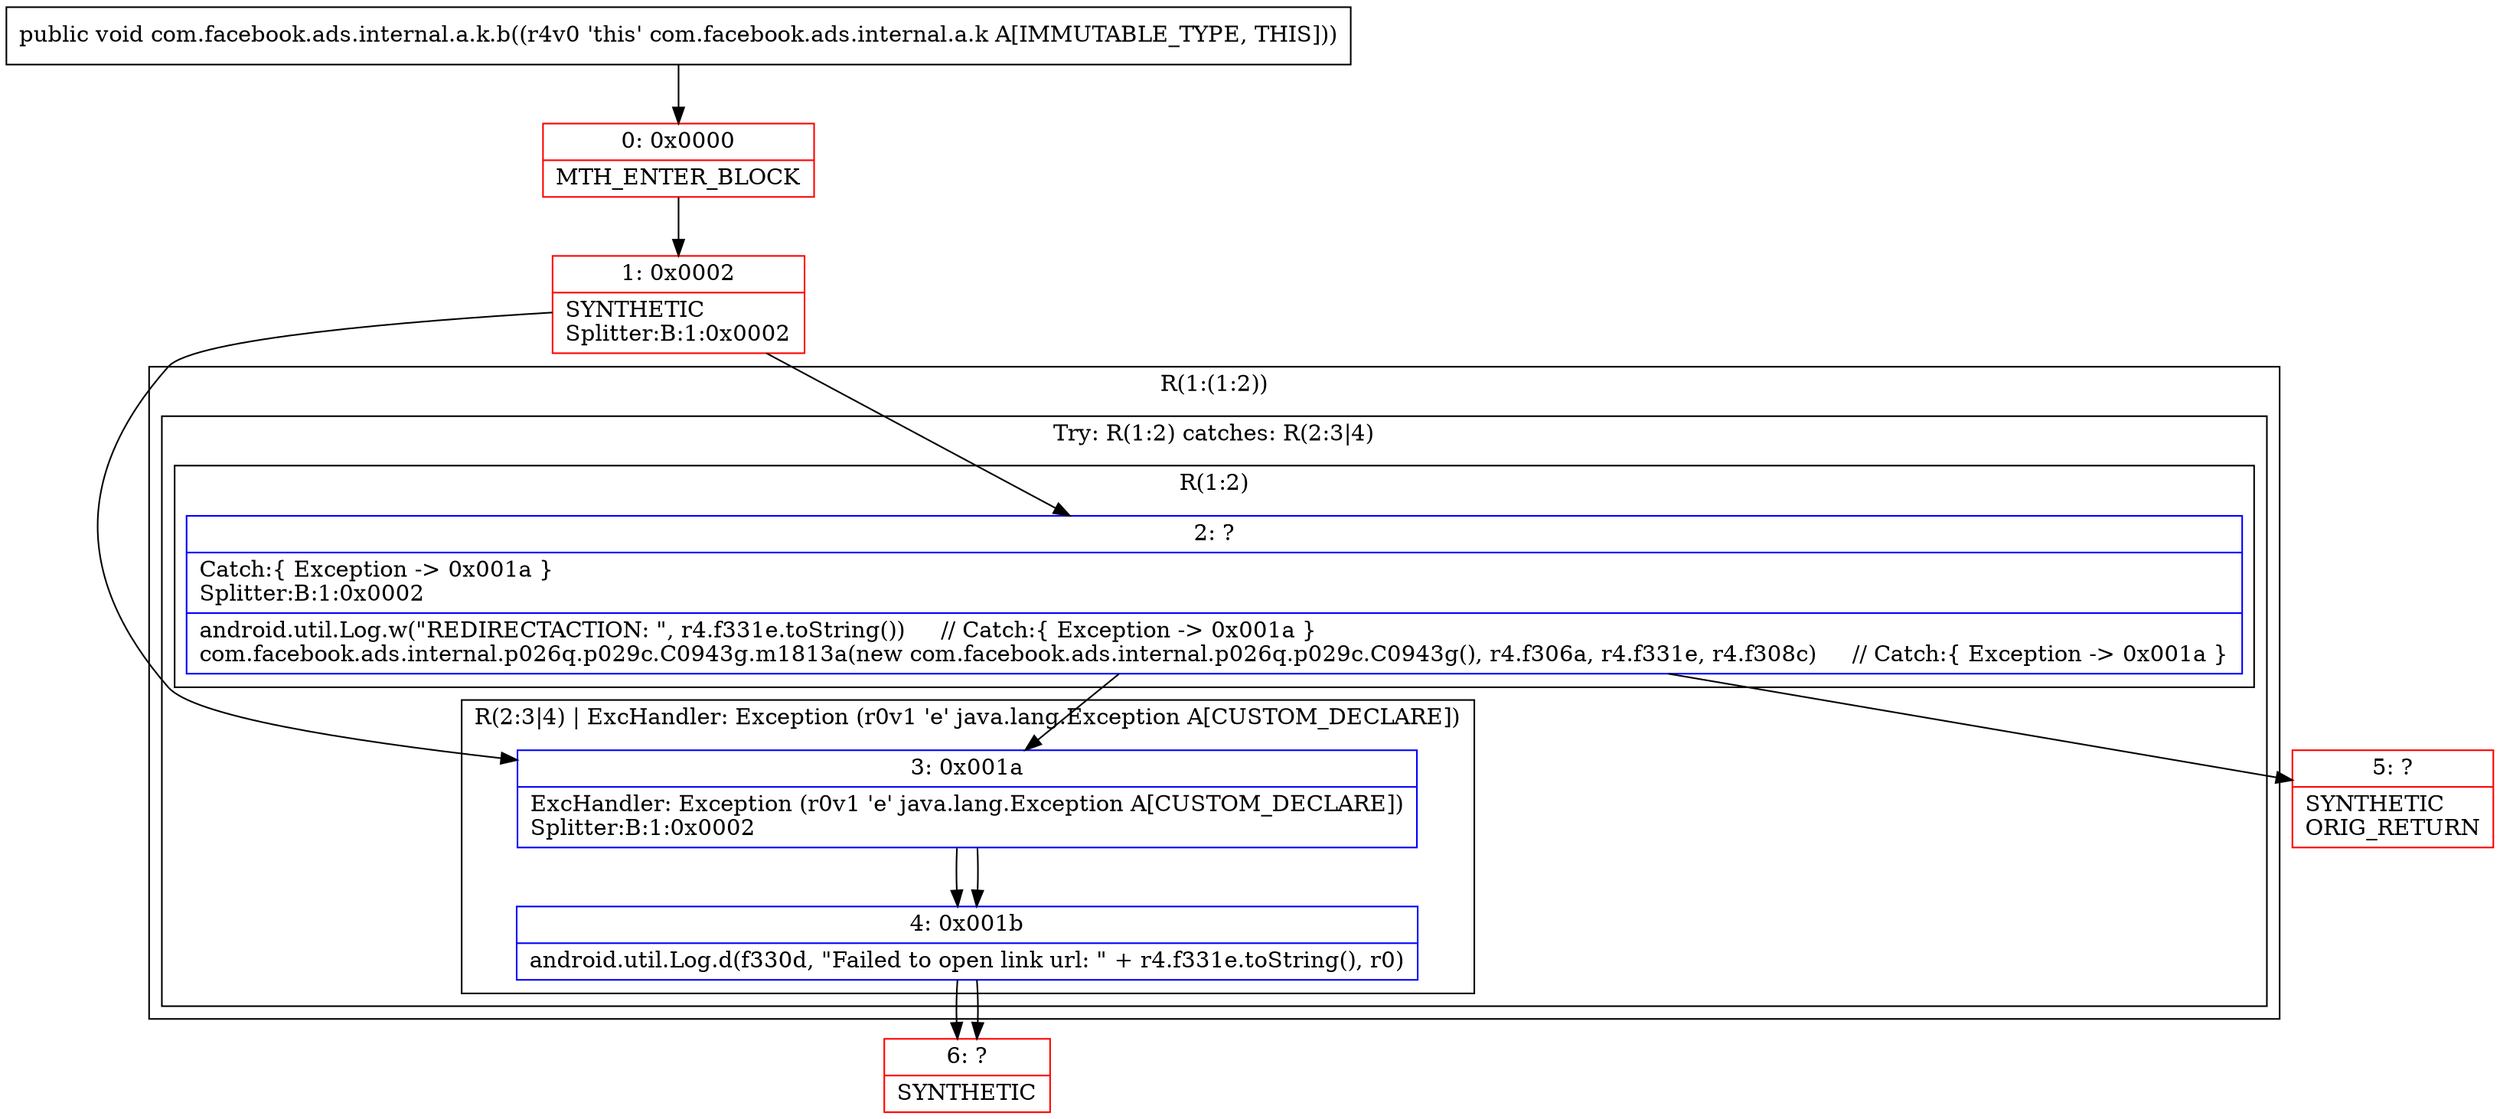 digraph "CFG forcom.facebook.ads.internal.a.k.b()V" {
subgraph cluster_Region_974126505 {
label = "R(1:(1:2))";
node [shape=record,color=blue];
subgraph cluster_TryCatchRegion_216705242 {
label = "Try: R(1:2) catches: R(2:3|4)";
node [shape=record,color=blue];
subgraph cluster_Region_918935137 {
label = "R(1:2)";
node [shape=record,color=blue];
Node_2 [shape=record,label="{2\:\ ?|Catch:\{ Exception \-\> 0x001a \}\lSplitter:B:1:0x0002\l|android.util.Log.w(\"REDIRECTACTION: \", r4.f331e.toString())     \/\/ Catch:\{ Exception \-\> 0x001a \}\lcom.facebook.ads.internal.p026q.p029c.C0943g.m1813a(new com.facebook.ads.internal.p026q.p029c.C0943g(), r4.f306a, r4.f331e, r4.f308c)     \/\/ Catch:\{ Exception \-\> 0x001a \}\l}"];
}
subgraph cluster_Region_617891549 {
label = "R(2:3|4) | ExcHandler: Exception (r0v1 'e' java.lang.Exception A[CUSTOM_DECLARE])\l";
node [shape=record,color=blue];
Node_3 [shape=record,label="{3\:\ 0x001a|ExcHandler: Exception (r0v1 'e' java.lang.Exception A[CUSTOM_DECLARE])\lSplitter:B:1:0x0002\l}"];
Node_4 [shape=record,label="{4\:\ 0x001b|android.util.Log.d(f330d, \"Failed to open link url: \" + r4.f331e.toString(), r0)\l}"];
}
}
}
subgraph cluster_Region_617891549 {
label = "R(2:3|4) | ExcHandler: Exception (r0v1 'e' java.lang.Exception A[CUSTOM_DECLARE])\l";
node [shape=record,color=blue];
Node_3 [shape=record,label="{3\:\ 0x001a|ExcHandler: Exception (r0v1 'e' java.lang.Exception A[CUSTOM_DECLARE])\lSplitter:B:1:0x0002\l}"];
Node_4 [shape=record,label="{4\:\ 0x001b|android.util.Log.d(f330d, \"Failed to open link url: \" + r4.f331e.toString(), r0)\l}"];
}
Node_0 [shape=record,color=red,label="{0\:\ 0x0000|MTH_ENTER_BLOCK\l}"];
Node_1 [shape=record,color=red,label="{1\:\ 0x0002|SYNTHETIC\lSplitter:B:1:0x0002\l}"];
Node_5 [shape=record,color=red,label="{5\:\ ?|SYNTHETIC\lORIG_RETURN\l}"];
Node_6 [shape=record,color=red,label="{6\:\ ?|SYNTHETIC\l}"];
MethodNode[shape=record,label="{public void com.facebook.ads.internal.a.k.b((r4v0 'this' com.facebook.ads.internal.a.k A[IMMUTABLE_TYPE, THIS])) }"];
MethodNode -> Node_0;
Node_2 -> Node_3;
Node_2 -> Node_5;
Node_3 -> Node_4;
Node_4 -> Node_6;
Node_3 -> Node_4;
Node_4 -> Node_6;
Node_0 -> Node_1;
Node_1 -> Node_2;
Node_1 -> Node_3;
}

